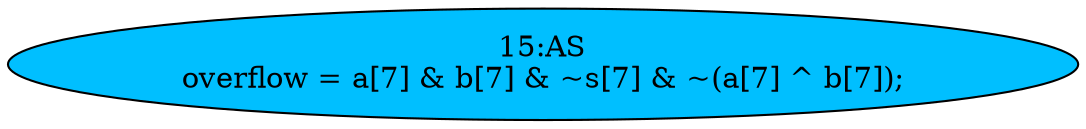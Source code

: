 strict digraph "" {
	node [label="\N"];
	"15:AS"	[ast="<pyverilog.vparser.ast.Assign object at 0x7f61334f4e90>",
		def_var="['overflow']",
		fillcolor=deepskyblue,
		label="15:AS
overflow = a[7] & b[7] & ~s[7] & ~(a[7] ^ b[7]);",
		statements="[]",
		style=filled,
		typ=Assign,
		use_var="['a', 'b', 's', 'a', 'b']"];
}
